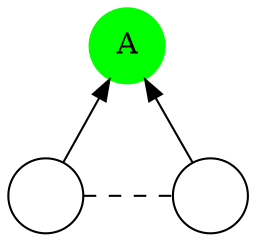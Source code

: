 digraph g{
  A [label="A",style=filled, color=green, shape=circle];
  b [label="", shape=circle];
  c [label="", shape=circle];
  { rank=same; b; c}
  nodesep=0.6;
  A->b [dir=back];
  A->c [dir=back];
  b->c [dir=none,style=dashed];
}
